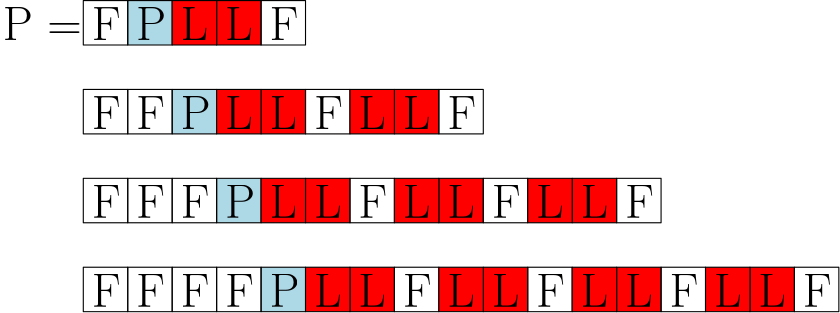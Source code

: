 <?xml version="1.0"?>
<!DOCTYPE ipe SYSTEM "ipe.dtd">
<ipe version="70107" creator="Ipe 7.1.10">
<info created="D:20180126170600" modified="D:20180126171821"/>
<ipestyle name="basic">
<symbol name="arrow/arc(spx)">
<path stroke="sym-stroke" fill="sym-stroke" pen="sym-pen">
0 0 m
-1 0.333 l
-1 -0.333 l
h
</path>
</symbol>
<symbol name="arrow/farc(spx)">
<path stroke="sym-stroke" fill="white" pen="sym-pen">
0 0 m
-1 0.333 l
-1 -0.333 l
h
</path>
</symbol>
<symbol name="arrow/ptarc(spx)">
<path stroke="sym-stroke" fill="sym-stroke" pen="sym-pen">
0 0 m
-1 0.333 l
-0.8 0 l
-1 -0.333 l
h
</path>
</symbol>
<symbol name="arrow/fptarc(spx)">
<path stroke="sym-stroke" fill="white" pen="sym-pen">
0 0 m
-1 0.333 l
-0.8 0 l
-1 -0.333 l
h
</path>
</symbol>
<symbol name="mark/circle(sx)" transformations="translations">
<path fill="sym-stroke">
0.6 0 0 0.6 0 0 e
0.4 0 0 0.4 0 0 e
</path>
</symbol>
<symbol name="mark/disk(sx)" transformations="translations">
<path fill="sym-stroke">
0.6 0 0 0.6 0 0 e
</path>
</symbol>
<symbol name="mark/fdisk(sfx)" transformations="translations">
<group>
<path fill="sym-fill">
0.5 0 0 0.5 0 0 e
</path>
<path fill="sym-stroke" fillrule="eofill">
0.6 0 0 0.6 0 0 e
0.4 0 0 0.4 0 0 e
</path>
</group>
</symbol>
<symbol name="mark/box(sx)" transformations="translations">
<path fill="sym-stroke" fillrule="eofill">
-0.6 -0.6 m
0.6 -0.6 l
0.6 0.6 l
-0.6 0.6 l
h
-0.4 -0.4 m
0.4 -0.4 l
0.4 0.4 l
-0.4 0.4 l
h
</path>
</symbol>
<symbol name="mark/square(sx)" transformations="translations">
<path fill="sym-stroke">
-0.6 -0.6 m
0.6 -0.6 l
0.6 0.6 l
-0.6 0.6 l
h
</path>
</symbol>
<symbol name="mark/fsquare(sfx)" transformations="translations">
<group>
<path fill="sym-fill">
-0.5 -0.5 m
0.5 -0.5 l
0.5 0.5 l
-0.5 0.5 l
h
</path>
<path fill="sym-stroke" fillrule="eofill">
-0.6 -0.6 m
0.6 -0.6 l
0.6 0.6 l
-0.6 0.6 l
h
-0.4 -0.4 m
0.4 -0.4 l
0.4 0.4 l
-0.4 0.4 l
h
</path>
</group>
</symbol>
<symbol name="mark/cross(sx)" transformations="translations">
<group>
<path fill="sym-stroke">
-0.43 -0.57 m
0.57 0.43 l
0.43 0.57 l
-0.57 -0.43 l
h
</path>
<path fill="sym-stroke">
-0.43 0.57 m
0.57 -0.43 l
0.43 -0.57 l
-0.57 0.43 l
h
</path>
</group>
</symbol>
<symbol name="arrow/fnormal(spx)">
<path stroke="sym-stroke" fill="white" pen="sym-pen">
0 0 m
-1 0.333 l
-1 -0.333 l
h
</path>
</symbol>
<symbol name="arrow/pointed(spx)">
<path stroke="sym-stroke" fill="sym-stroke" pen="sym-pen">
0 0 m
-1 0.333 l
-0.8 0 l
-1 -0.333 l
h
</path>
</symbol>
<symbol name="arrow/fpointed(spx)">
<path stroke="sym-stroke" fill="white" pen="sym-pen">
0 0 m
-1 0.333 l
-0.8 0 l
-1 -0.333 l
h
</path>
</symbol>
<symbol name="arrow/linear(spx)">
<path stroke="sym-stroke" pen="sym-pen">
-1 0.333 m
0 0 l
-1 -0.333 l
</path>
</symbol>
<symbol name="arrow/fdouble(spx)">
<path stroke="sym-stroke" fill="white" pen="sym-pen">
0 0 m
-1 0.333 l
-1 -0.333 l
h
-1 0 m
-2 0.333 l
-2 -0.333 l
h
</path>
</symbol>
<symbol name="arrow/double(spx)">
<path stroke="sym-stroke" fill="sym-stroke" pen="sym-pen">
0 0 m
-1 0.333 l
-1 -0.333 l
h
-1 0 m
-2 0.333 l
-2 -0.333 l
h
</path>
</symbol>
<pen name="heavier" value="0.8"/>
<pen name="fat" value="1.2"/>
<pen name="ultrafat" value="2"/>
<symbolsize name="large" value="5"/>
<symbolsize name="small" value="2"/>
<symbolsize name="tiny" value="1.1"/>
<arrowsize name="large" value="10"/>
<arrowsize name="small" value="5"/>
<arrowsize name="tiny" value="3"/>
<color name="red" value="1 0 0"/>
<color name="green" value="0 1 0"/>
<color name="blue" value="0 0 1"/>
<color name="yellow" value="1 1 0"/>
<color name="orange" value="1 0.647 0"/>
<color name="gold" value="1 0.843 0"/>
<color name="purple" value="0.627 0.125 0.941"/>
<color name="gray" value="0.745"/>
<color name="brown" value="0.647 0.165 0.165"/>
<color name="navy" value="0 0 0.502"/>
<color name="pink" value="1 0.753 0.796"/>
<color name="seagreen" value="0.18 0.545 0.341"/>
<color name="turquoise" value="0.251 0.878 0.816"/>
<color name="violet" value="0.933 0.51 0.933"/>
<color name="darkblue" value="0 0 0.545"/>
<color name="darkcyan" value="0 0.545 0.545"/>
<color name="darkgray" value="0.663"/>
<color name="darkgreen" value="0 0.392 0"/>
<color name="darkmagenta" value="0.545 0 0.545"/>
<color name="darkorange" value="1 0.549 0"/>
<color name="darkred" value="0.545 0 0"/>
<color name="lightblue" value="0.678 0.847 0.902"/>
<color name="lightcyan" value="0.878 1 1"/>
<color name="lightgray" value="0.827"/>
<color name="lightgreen" value="0.565 0.933 0.565"/>
<color name="lightyellow" value="1 1 0.878"/>
<dashstyle name="dashed" value="[4] 0"/>
<dashstyle name="dotted" value="[1 3] 0"/>
<dashstyle name="dash dotted" value="[4 2 1 2] 0"/>
<dashstyle name="dash dot dotted" value="[4 2 1 2 1 2] 0"/>
<textsize name="large" value="\large"/>
<textsize name="small" value="\small"/>
<textsize name="tiny" value="\tiny"/>
<textsize name="Large" value="\Large"/>
<textsize name="LARGE" value="\LARGE"/>
<textsize name="huge" value="\huge"/>
<textsize name="Huge" value="\Huge"/>
<textsize name="footnote" value="\footnotesize"/>
<textstyle name="center" begin="\begin{center}" end="\end{center}"/>
<textstyle name="itemize" begin="\begin{itemize}" end="\end{itemize}"/>
<textstyle name="item" begin="\begin{itemize}\item{}" end="\end{itemize}"/>
<gridsize name="4 pts" value="4"/>
<gridsize name="8 pts (~3 mm)" value="8"/>
<gridsize name="16 pts (~6 mm)" value="16"/>
<gridsize name="32 pts (~12 mm)" value="32"/>
<gridsize name="10 pts (~3.5 mm)" value="10"/>
<gridsize name="20 pts (~7 mm)" value="20"/>
<gridsize name="14 pts (~5 mm)" value="14"/>
<gridsize name="28 pts (~10 mm)" value="28"/>
<gridsize name="56 pts (~20 mm)" value="56"/>
<anglesize name="90 deg" value="90"/>
<anglesize name="60 deg" value="60"/>
<anglesize name="45 deg" value="45"/>
<anglesize name="30 deg" value="30"/>
<anglesize name="22.5 deg" value="22.5"/>
<opacity name="10%" value="0.1"/>
<opacity name="30%" value="0.3"/>
<opacity name="50%" value="0.5"/>
<opacity name="75%" value="0.75"/>
<tiling name="falling" angle="-60" step="4" width="1"/>
<tiling name="rising" angle="30" step="4" width="1"/>
</ipestyle>
<page>
<layer name="alpha"/>
<view layers="alpha" active="alpha"/>
<path layer="alpha" matrix="1 0 0 1 0 48" stroke="black" fill="lightblue">
160 640 m
160 624 l
176 624 l
176 640 l
h
</path>
<path matrix="1 0 0 1 16 32" stroke="black" fill="red">
176 656 m
176 640 l
192 640 l
192 656 l
h
</path>
<path matrix="1 0 0 1 0 32" stroke="black" fill="red">
176 656 m
176 640 l
192 640 l
192 656 l
h
</path>
<text matrix="1 0 0 1 3.01382 33.7728" transformations="translations" pos="144 640" stroke="black" type="label" width="10.365" height="11.761" depth="0" valign="baseline" size="LARGE">F</text>
<text matrix="1 0 0 1 19.0138 33.7728" transformations="translations" pos="144 640" stroke="black" type="label" width="10.815" height="11.761" depth="0" valign="baseline" size="LARGE">P</text>
<text matrix="1 0 0 1 35.0138 33.7728" transformations="translations" pos="144 640" stroke="black" type="label" width="9.915" height="11.761" depth="0" valign="baseline" size="LARGE">L</text>
<text matrix="1 0 0 1 51.0138 33.7728" transformations="translations" pos="144 640" stroke="black" type="label" width="9.915" height="11.761" depth="0" valign="baseline" size="LARGE">L</text>
<text matrix="1 0 0 1 67.0138 33.7728" transformations="translations" pos="144 640" stroke="black" type="label" width="10.365" height="11.761" depth="0" valign="baseline" size="LARGE">F</text>
<text matrix="1 0 0 1 -28.9862 33.7728" transformations="translations" pos="144 640" stroke="black" type="label" width="10.815" height="11.761" depth="0" valign="baseline" size="LARGE">P</text>
<text matrix="1 0 0 1 -12.9862 33.7728" transformations="translations" pos="144 640" stroke="black" type="label" width="12.392" height="6.121" depth="0" valign="baseline" size="LARGE">=</text>
<path matrix="1 0 0 1 -16 48" stroke="black">
160 640 m
160 624 l
176 624 l
176 640 l
h
</path>
<path matrix="1 0 0 1 48 48" stroke="black">
160 640 m
160 624 l
176 624 l
176 640 l
h
</path>
<text matrix="1 0 0 1 3.01382 1.7728" transformations="translations" pos="144 640" stroke="black" type="label" valign="baseline" size="LARGE">F</text>
<path matrix="1 0 0 1 -16 16" stroke="black">
160 640 m
160 624 l
176 624 l
176 640 l
h
</path>
<path matrix="1 0 0 1 16 16" stroke="black" fill="lightblue">
160 640 m
160 624 l
176 624 l
176 640 l
h
</path>
<path matrix="1 0 0 1 32 0" stroke="black" fill="red">
176 656 m
176 640 l
192 640 l
192 656 l
h
</path>
<path matrix="1 0 0 1 16 0" stroke="black" fill="red">
176 656 m
176 640 l
192 640 l
192 656 l
h
</path>
<text matrix="1 0 0 1 19.0138 1.7728" transformations="translations" pos="144 640" stroke="black" type="label" valign="baseline" size="LARGE">F</text>
<text matrix="1 0 0 1 35.0138 1.7728" transformations="translations" pos="144 640" stroke="black" type="label" valign="baseline" size="LARGE">P</text>
<text matrix="1 0 0 1 51.0138 1.7728" transformations="translations" pos="144 640" stroke="black" type="label" valign="baseline" size="LARGE">L</text>
<text matrix="1 0 0 1 67.0138 1.7728" transformations="translations" pos="144 640" stroke="black" type="label" valign="baseline" size="LARGE">L</text>
<text matrix="1 0 0 1 83.0138 1.7728" transformations="translations" pos="144 640" stroke="black" type="label" valign="baseline" size="LARGE">F</text>
<path matrix="1 0 0 1 0 16" stroke="black">
160 640 m
160 624 l
176 624 l
176 640 l
h
</path>
<path matrix="1 0 0 1 64 16" stroke="black">
160 640 m
160 624 l
176 624 l
176 640 l
h
</path>
<path matrix="1 0 0 1 80 0" stroke="black" fill="red">
176 656 m
176 640 l
192 640 l
192 656 l
h
</path>
<path matrix="1 0 0 1 64 0" stroke="black" fill="red">
176 656 m
176 640 l
192 640 l
192 656 l
h
</path>
<text matrix="1 0 0 1 99.0138 1.7728" transformations="translations" pos="144 640" stroke="black" type="label" valign="baseline" size="LARGE">L</text>
<text matrix="1 0 0 1 115.014 1.7728" transformations="translations" pos="144 640" stroke="black" type="label" valign="baseline" size="LARGE">L</text>
<text matrix="1 0 0 1 131.014 1.7728" transformations="translations" pos="144 640" stroke="black" type="label" valign="baseline" size="LARGE">F</text>
<path matrix="1 0 0 1 112 16" stroke="black">
160 640 m
160 624 l
176 624 l
176 640 l
h
</path>
<path matrix="1 0 0 1 32 -16" stroke="black" fill="lightblue">
160 640 m
160 624 l
176 624 l
176 640 l
h
</path>
<path matrix="1 0 0 1 48 -32" stroke="black" fill="red">
176 656 m
176 640 l
192 640 l
192 656 l
h
</path>
<path matrix="1 0 0 1 32 -32" stroke="black" fill="red">
176 656 m
176 640 l
192 640 l
192 656 l
h
</path>
<text matrix="1 0 0 1 35.0138 -30.2272" transformations="translations" pos="144 640" stroke="black" type="label" valign="baseline" size="LARGE">F</text>
<text matrix="1 0 0 1 51.0138 -30.2272" transformations="translations" pos="144 640" stroke="black" type="label" valign="baseline" size="LARGE">P</text>
<text matrix="1 0 0 1 67.0138 -30.2272" transformations="translations" pos="144 640" stroke="black" type="label" valign="baseline" size="LARGE">L</text>
<text matrix="1 0 0 1 83.0138 -30.2272" transformations="translations" pos="144 640" stroke="black" type="label" valign="baseline" size="LARGE">L</text>
<text matrix="1 0 0 1 99.0138 -30.2272" transformations="translations" pos="144 640" stroke="black" type="label" valign="baseline" size="LARGE">F</text>
<path matrix="1 0 0 1 16 -16" stroke="black">
160 640 m
160 624 l
176 624 l
176 640 l
h
</path>
<path matrix="1 0 0 1 80 -16" stroke="black">
160 640 m
160 624 l
176 624 l
176 640 l
h
</path>
<text matrix="1 0 0 1 3.01382 -30.2272" transformations="translations" pos="144 640" stroke="black" type="label" valign="baseline" size="LARGE">F</text>
<path matrix="1 0 0 1 -16 -16" stroke="black">
160 640 m
160 624 l
176 624 l
176 640 l
h
</path>
<text matrix="1 0 0 1 19.0138 -30.2272" transformations="translations" pos="144 640" stroke="black" type="label" valign="baseline" size="LARGE">F</text>
<path matrix="1 0 0 1 0 -16" stroke="black">
160 640 m
160 624 l
176 624 l
176 640 l
h
</path>
<path matrix="1 0 0 1 96 -32" stroke="black" fill="red">
176 656 m
176 640 l
192 640 l
192 656 l
h
</path>
<path matrix="1 0 0 1 80 -32" stroke="black" fill="red">
176 656 m
176 640 l
192 640 l
192 656 l
h
</path>
<text matrix="1 0 0 1 115.014 -30.2272" transformations="translations" pos="144 640" stroke="black" type="label" valign="baseline" size="LARGE">L</text>
<text matrix="1 0 0 1 131.014 -30.2272" transformations="translations" pos="144 640" stroke="black" type="label" valign="baseline" size="LARGE">L</text>
<text matrix="1 0 0 1 147.014 -30.2272" transformations="translations" pos="144 640" stroke="black" type="label" valign="baseline" size="LARGE">F</text>
<path matrix="1 0 0 1 128 -16" stroke="black">
160 640 m
160 624 l
176 624 l
176 640 l
h
</path>
<path matrix="1 0 0 1 144 -32" stroke="black" fill="red">
176 656 m
176 640 l
192 640 l
192 656 l
h
</path>
<path matrix="1 0 0 1 128 -32" stroke="black" fill="red">
176 656 m
176 640 l
192 640 l
192 656 l
h
</path>
<text matrix="1 0 0 1 163.014 -30.2272" transformations="translations" pos="144 640" stroke="black" type="label" valign="baseline" size="LARGE">L</text>
<text matrix="1 0 0 1 179.014 -30.2272" transformations="translations" pos="144 640" stroke="black" type="label" valign="baseline" size="LARGE">L</text>
<text matrix="1 0 0 1 195.014 -30.2272" transformations="translations" pos="144 640" stroke="black" type="label" valign="baseline" size="LARGE">F</text>
<path matrix="1 0 0 1 176 -16" stroke="black">
160 640 m
160 624 l
176 624 l
176 640 l
h
</path>
<path matrix="1 0 0 1 48 -48" stroke="black" fill="lightblue">
160 640 m
160 624 l
176 624 l
176 640 l
h
</path>
<path matrix="1 0 0 1 64 -64" stroke="black" fill="red">
176 656 m
176 640 l
192 640 l
192 656 l
h
</path>
<path matrix="1 0 0 1 48 -64" stroke="black" fill="red">
176 656 m
176 640 l
192 640 l
192 656 l
h
</path>
<text matrix="1 0 0 1 51.0138 -62.2272" transformations="translations" pos="144 640" stroke="black" type="label" valign="baseline" size="LARGE">F</text>
<text matrix="1 0 0 1 67.0138 -62.2272" transformations="translations" pos="144 640" stroke="black" type="label" valign="baseline" size="LARGE">P</text>
<text matrix="1 0 0 1 83.0138 -62.2272" transformations="translations" pos="144 640" stroke="black" type="label" valign="baseline" size="LARGE">L</text>
<text matrix="1 0 0 1 99.0138 -62.2272" transformations="translations" pos="144 640" stroke="black" type="label" valign="baseline" size="LARGE">L</text>
<text matrix="1 0 0 1 115.014 -62.2272" transformations="translations" pos="144 640" stroke="black" type="label" valign="baseline" size="LARGE">F</text>
<path matrix="1 0 0 1 32 -48" stroke="black">
160 640 m
160 624 l
176 624 l
176 640 l
h
</path>
<path matrix="1 0 0 1 96 -48" stroke="black">
160 640 m
160 624 l
176 624 l
176 640 l
h
</path>
<text matrix="1 0 0 1 35.0138 -62.2272" transformations="translations" pos="144 640" stroke="black" type="label" valign="baseline" size="LARGE">F</text>
<path matrix="1 0 0 1 16 -48" stroke="black">
160 640 m
160 624 l
176 624 l
176 640 l
h
</path>
<text matrix="1 0 0 1 3.01382 -62.2272" transformations="translations" pos="144 640" stroke="black" type="label" valign="baseline" size="LARGE">F</text>
<path matrix="1 0 0 1 -16 -48" stroke="black">
160 640 m
160 624 l
176 624 l
176 640 l
h
</path>
<text matrix="1 0 0 1 19.0138 -62.2272" transformations="translations" pos="144 640" stroke="black" type="label" valign="baseline" size="LARGE">F</text>
<path matrix="1 0 0 1 0 -48" stroke="black">
160 640 m
160 624 l
176 624 l
176 640 l
h
</path>
<path matrix="1 0 0 1 112 -64" stroke="black" fill="red">
176 656 m
176 640 l
192 640 l
192 656 l
h
</path>
<path matrix="1 0 0 1 96 -64" stroke="black" fill="red">
176 656 m
176 640 l
192 640 l
192 656 l
h
</path>
<text matrix="1 0 0 1 131.014 -62.2272" transformations="translations" pos="144 640" stroke="black" type="label" valign="baseline" size="LARGE">L</text>
<text matrix="1 0 0 1 147.014 -62.2272" transformations="translations" pos="144 640" stroke="black" type="label" valign="baseline" size="LARGE">L</text>
<text matrix="1 0 0 1 163.014 -62.2272" transformations="translations" pos="144 640" stroke="black" type="label" valign="baseline" size="LARGE">F</text>
<path matrix="1 0 0 1 144 -48" stroke="black">
160 640 m
160 624 l
176 624 l
176 640 l
h
</path>
<path matrix="1 0 0 1 160 -64" stroke="black" fill="red">
176 656 m
176 640 l
192 640 l
192 656 l
h
</path>
<path matrix="1 0 0 1 144 -64" stroke="black" fill="red">
176 656 m
176 640 l
192 640 l
192 656 l
h
</path>
<text matrix="1 0 0 1 179.014 -62.2272" transformations="translations" pos="144 640" stroke="black" type="label" valign="baseline" size="LARGE">L</text>
<text matrix="1 0 0 1 195.014 -62.2272" transformations="translations" pos="144 640" stroke="black" type="label" valign="baseline" size="LARGE">L</text>
<text matrix="1 0 0 1 211.014 -62.2272" transformations="translations" pos="144 640" stroke="black" type="label" valign="baseline" size="LARGE">F</text>
<path matrix="1 0 0 1 192 -48" stroke="black">
160 640 m
160 624 l
176 624 l
176 640 l
h
</path>
<path matrix="1 0 0 1 208 -64" stroke="black" fill="red">
176 656 m
176 640 l
192 640 l
192 656 l
h
</path>
<path matrix="1 0 0 1 192 -64" stroke="black" fill="red">
176 656 m
176 640 l
192 640 l
192 656 l
h
</path>
<text matrix="1 0 0 1 227.014 -62.2272" transformations="translations" pos="144 640" stroke="black" type="label" valign="baseline" size="LARGE">L</text>
<text matrix="1 0 0 1 243.014 -62.2272" transformations="translations" pos="144 640" stroke="black" type="label" valign="baseline" size="LARGE">L</text>
<text matrix="1 0 0 1 259.014 -62.2272" transformations="translations" pos="144 640" stroke="black" type="label" valign="baseline" size="LARGE">F</text>
<path matrix="1 0 0 1 240 -48" stroke="black">
160 640 m
160 624 l
176 624 l
176 640 l
h
</path>
</page>
</ipe>
